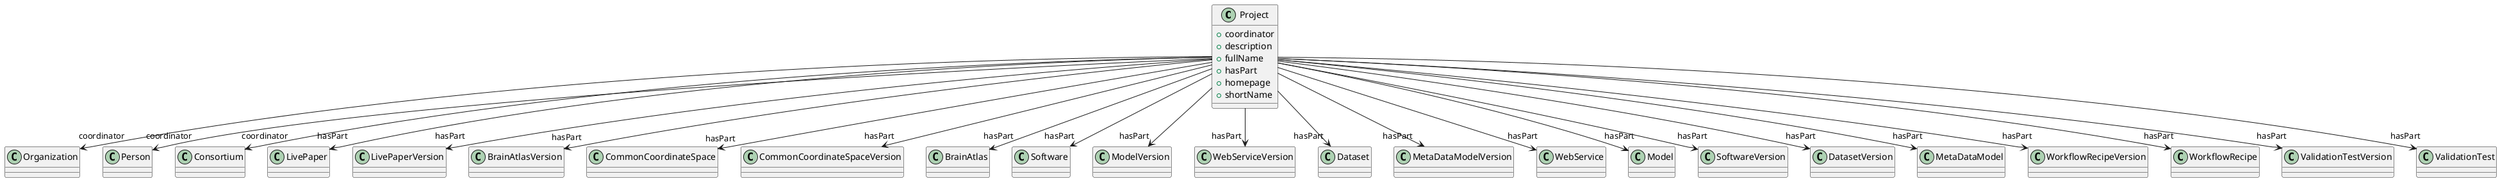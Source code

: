 @startuml
class Project {
+coordinator
+description
+fullName
+hasPart
+homepage
+shortName

}
Project -d-> "coordinator" Organization
Project -d-> "coordinator" Person
Project -d-> "coordinator" Consortium
Project -d-> "hasPart" LivePaper
Project -d-> "hasPart" LivePaperVersion
Project -d-> "hasPart" BrainAtlasVersion
Project -d-> "hasPart" CommonCoordinateSpace
Project -d-> "hasPart" CommonCoordinateSpaceVersion
Project -d-> "hasPart" BrainAtlas
Project -d-> "hasPart" Software
Project -d-> "hasPart" ModelVersion
Project -d-> "hasPart" WebServiceVersion
Project -d-> "hasPart" Dataset
Project -d-> "hasPart" MetaDataModelVersion
Project -d-> "hasPart" WebService
Project -d-> "hasPart" Model
Project -d-> "hasPart" SoftwareVersion
Project -d-> "hasPart" DatasetVersion
Project -d-> "hasPart" MetaDataModel
Project -d-> "hasPart" WorkflowRecipeVersion
Project -d-> "hasPart" WorkflowRecipe
Project -d-> "hasPart" ValidationTestVersion
Project -d-> "hasPart" ValidationTest

@enduml
